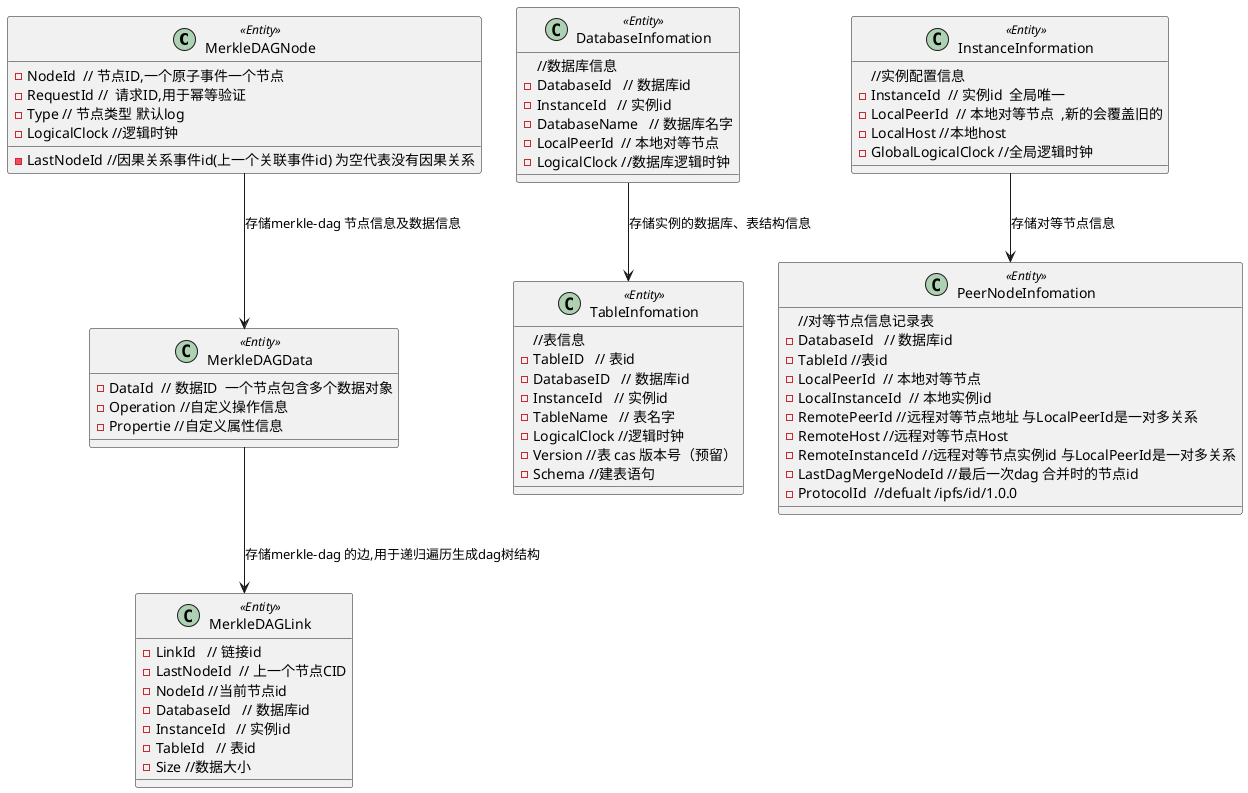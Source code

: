 

@startuml

class MerkleDAGNode <<Entity>> {
    - NodeId  // 节点ID,一个原子事件一个节点
    - RequestId //  请求ID,用于幂等验证
    - Type // 节点类型 默认log
    - LogicalClock //逻辑时钟
    - LastNodeId //因果关系事件id(上一个关联事件id) 为空代表没有因果关系                 
}


class MerkleDAGData <<Entity>> {
    - DataId  // 数据ID  一个节点包含多个数据对象
    - Operation //自定义操作信息
    - Propertie //自定义属性信息                 
}

class MerkleDAGLink <<Entity>> {
    - LinkId   // 链接id
    - LastNodeId  // 上一个节点CID
    - NodeId //当前节点id
    - DatabaseId   // 数据库id
    - InstanceId   // 实例id
    - TableId   // 表id
    - Size //数据大小
}


class DatabaseInfomation <<Entity>> {
    //数据库信息
    - DatabaseId   // 数据库id
    - InstanceId   // 实例id
    - DatabaseName   // 数据库名字
    - LocalPeerId  // 本地对等节点
    - LogicalClock //数据库逻辑时钟
}


class TableInfomation <<Entity>> {
    //表信息
    - TableID   // 表id 
    - DatabaseID   // 数据库id 
    - InstanceId   // 实例id
    - TableName   // 表名字
    - LogicalClock //逻辑时钟
    - Version //表 cas 版本号（预留）
    - Schema //建表语句

}


class PeerNodeInfomation <<Entity>> {
    //对等节点信息记录表
    - DatabaseId   // 数据库id
    - TableId //表id
    - LocalPeerId  // 本地对等节点
    - LocalInstanceId  // 本地实例id
    - RemotePeerId //远程对等节点地址 与LocalPeerId是一对多关系
    - RemoteHost //远程对等节点Host 
    - RemoteInstanceId //远程对等节点实例id 与LocalPeerId是一对多关系
    - LastDagMergeNodeId //最后一次dag 合并时的节点id
    - ProtocolId  //defualt /ipfs/id/1.0.0
}






class InstanceInformation <<Entity>> {
    //实例配置信息
    - InstanceId  // 实例id  全局唯一
    - LocalPeerId  // 本地对等节点  ,新的会覆盖旧的
    - LocalHost //本地host
    - GlobalLogicalClock //全局逻辑时钟

}



InstanceInformation --> PeerNodeInfomation : 存储对等节点信息
' note on link #red: note that is red


' PeerNodeInfomation --> NodeSyncInfomation : A link
MerkleDAGNode --> MerkleDAGData : 存储merkle-dag 节点信息及数据信息
' note right on link #blue
' this is my note on right link
' end note

MerkleDAGData --> MerkleDAGLink : 存储merkle-dag 的边,用于递归遍历生成dag树结构
' note right on link #blue
' this is my note on right link
' end note
DatabaseInfomation --> TableInfomation :存储实例的数据库、表结构信息
@enduml